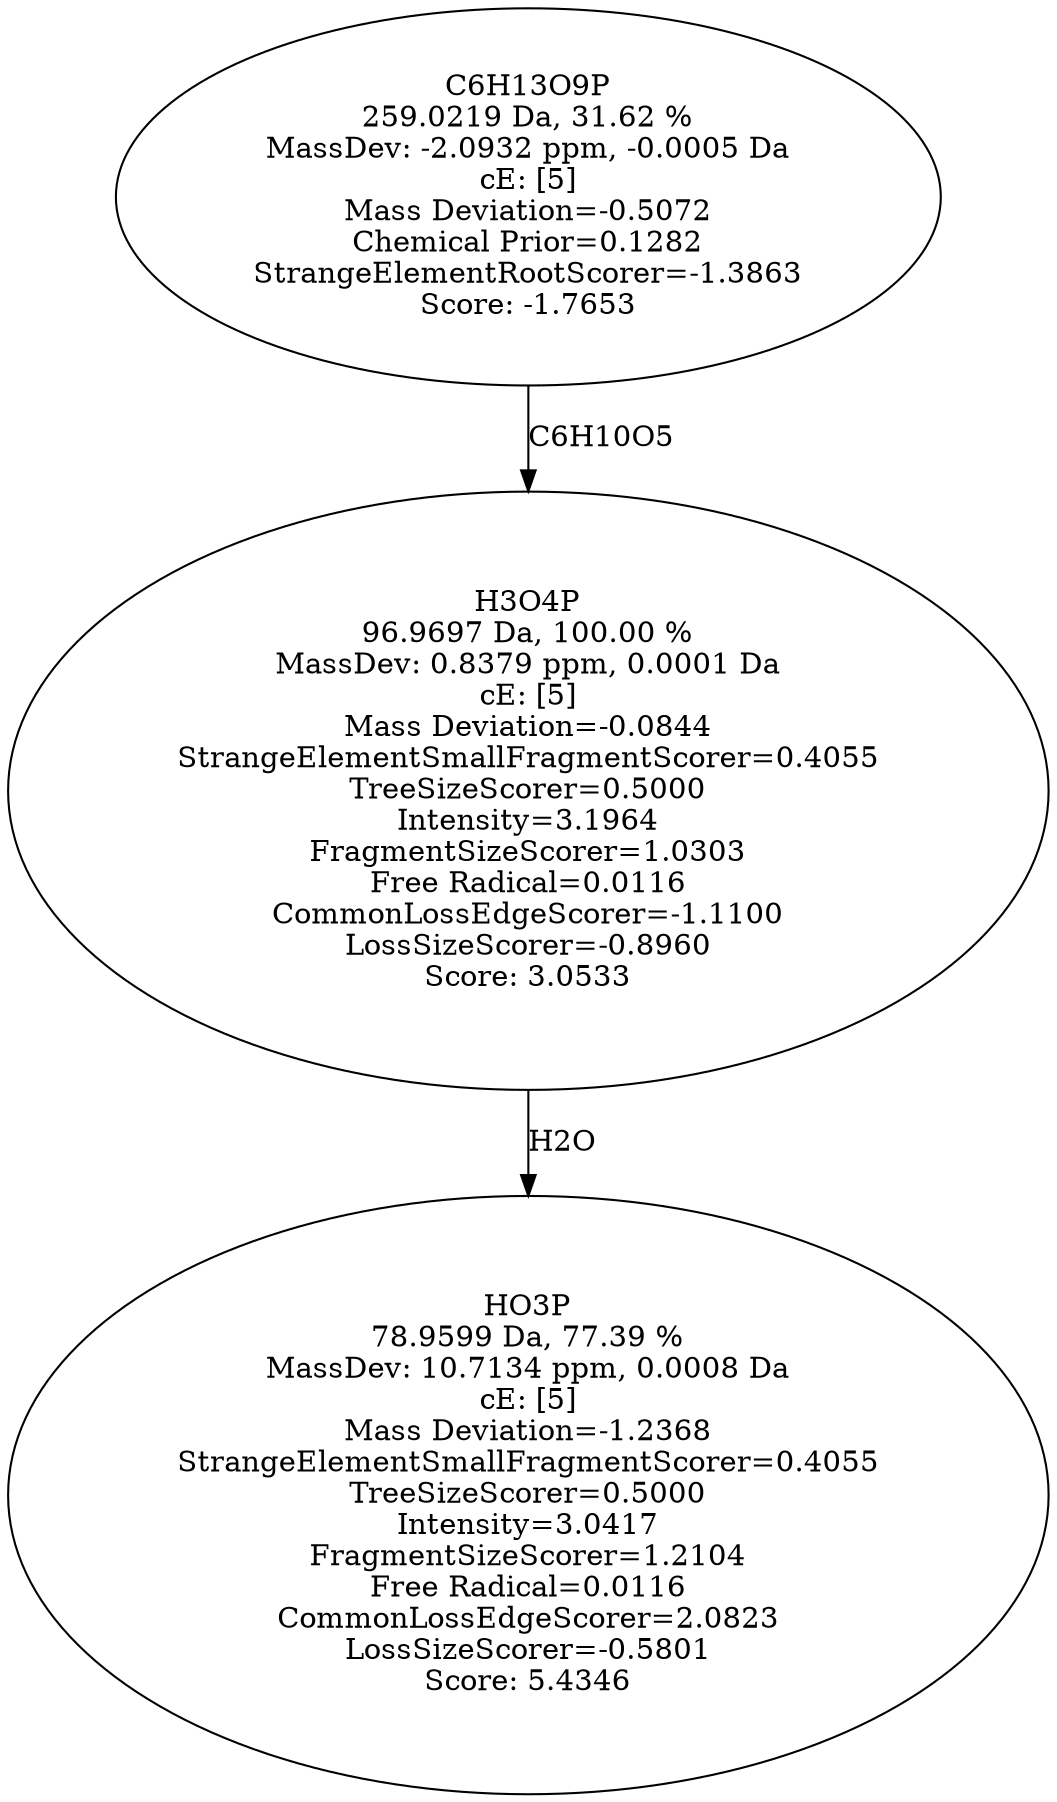 strict digraph {
v1 [label="HO3P\n78.9599 Da, 77.39 %\nMassDev: 10.7134 ppm, 0.0008 Da\ncE: [5]\nMass Deviation=-1.2368\nStrangeElementSmallFragmentScorer=0.4055\nTreeSizeScorer=0.5000\nIntensity=3.0417\nFragmentSizeScorer=1.2104\nFree Radical=0.0116\nCommonLossEdgeScorer=2.0823\nLossSizeScorer=-0.5801\nScore: 5.4346"];
v2 [label="H3O4P\n96.9697 Da, 100.00 %\nMassDev: 0.8379 ppm, 0.0001 Da\ncE: [5]\nMass Deviation=-0.0844\nStrangeElementSmallFragmentScorer=0.4055\nTreeSizeScorer=0.5000\nIntensity=3.1964\nFragmentSizeScorer=1.0303\nFree Radical=0.0116\nCommonLossEdgeScorer=-1.1100\nLossSizeScorer=-0.8960\nScore: 3.0533"];
v3 [label="C6H13O9P\n259.0219 Da, 31.62 %\nMassDev: -2.0932 ppm, -0.0005 Da\ncE: [5]\nMass Deviation=-0.5072\nChemical Prior=0.1282\nStrangeElementRootScorer=-1.3863\nScore: -1.7653"];
v2 -> v1 [label="H2O"];
v3 -> v2 [label="C6H10O5"];
}